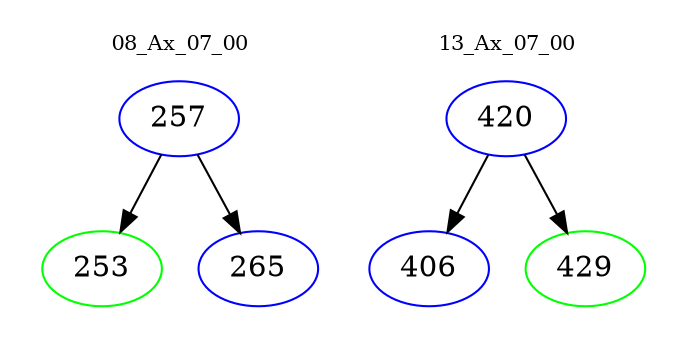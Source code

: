 digraph{
subgraph cluster_0 {
color = white
label = "08_Ax_07_00";
fontsize=10;
T0_257 [label="257", color="blue"]
T0_257 -> T0_253 [color="black"]
T0_253 [label="253", color="green"]
T0_257 -> T0_265 [color="black"]
T0_265 [label="265", color="blue"]
}
subgraph cluster_1 {
color = white
label = "13_Ax_07_00";
fontsize=10;
T1_420 [label="420", color="blue"]
T1_420 -> T1_406 [color="black"]
T1_406 [label="406", color="blue"]
T1_420 -> T1_429 [color="black"]
T1_429 [label="429", color="green"]
}
}
